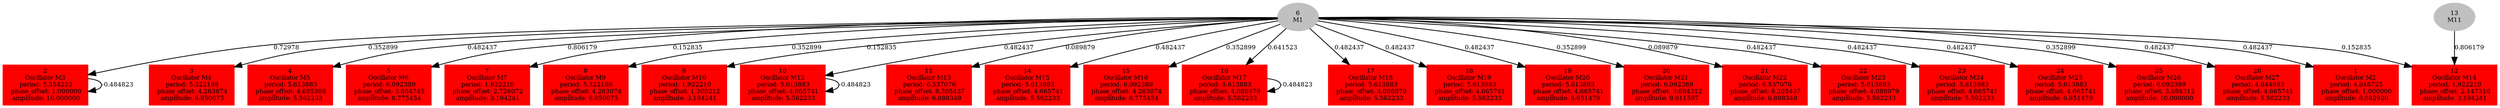  digraph g{ forcelabels=true;
1 [label=<1<BR />Oscillator M2<BR /> period: 4.846725<BR /> phase_offset: 1.000000<BR /> amplitude: 8.882920>, shape=box,color=red,style=filled,fontsize=8];2 [label=<2<BR />Oscillator M3<BR /> period: 5.354222<BR /> phase_offset: 1.000000<BR /> amplitude: 10.000000>, shape=box,color=red,style=filled,fontsize=8];3 [label=<3<BR />Oscillator M4<BR /> period: 5.322168<BR /> phase_offset: 4.263074<BR /> amplitude: 6.850075>, shape=box,color=red,style=filled,fontsize=8];4 [label=<4<BR />Oscillator M5<BR /> period: 5.613883<BR /> phase_offset: 4.685308<BR /> amplitude: 5.562233>, shape=box,color=red,style=filled,fontsize=8];5 [label=<5<BR />Oscillator M6<BR /> period: 6.092389<BR /> phase_offset: 3.664745<BR /> amplitude: 8.775454>, shape=box,color=red,style=filled,fontsize=8];6[label=<6<BR/>M1>,color="grey",style=filled,fontsize=8];
7 [label=<7<BR />Oscillator M7<BR /> period: 1.922210<BR /> phase_offset: 2.726072<BR /> amplitude: 3.194241>, shape=box,color=red,style=filled,fontsize=8];8 [label=<8<BR />Oscillator M9<BR /> period: 5.322168<BR /> phase_offset: 4.263074<BR /> amplitude: 6.850075>, shape=box,color=red,style=filled,fontsize=8];9 [label=<9<BR />Oscillator M10<BR /> period: 1.922210<BR /> phase_offset: 1.300212<BR /> amplitude: 3.194241>, shape=box,color=red,style=filled,fontsize=8];10 [label=<10<BR />Oscillator M12<BR /> period: 5.613883<BR /> phase_offset: 4.665741<BR /> amplitude: 5.562233>, shape=box,color=red,style=filled,fontsize=8];11 [label=<11<BR />Oscillator M13<BR /> period: 6.537076<BR /> phase_offset: 8.305437<BR /> amplitude: 6.888349>, shape=box,color=red,style=filled,fontsize=8];12 [label=<12<BR />Oscillator M14<BR /> period: 1.922210<BR /> phase_offset: 2.147310<BR /> amplitude: 3.194241>, shape=box,color=red,style=filled,fontsize=8];13[label=<13<BR/>M11>,color="grey",style=filled,fontsize=8];
14 [label=<14<BR />Oscillator M15<BR /> period: 5.613883<BR /> phase_offset: 4.665741<BR /> amplitude: 5.562233>, shape=box,color=red,style=filled,fontsize=8];15 [label=<15<BR />Oscillator M16<BR /> period: 6.092389<BR /> phase_offset: 4.263074<BR /> amplitude: 8.775454>, shape=box,color=red,style=filled,fontsize=8];16 [label=<16<BR />Oscillator M17<BR /> period: 5.613883<BR /> phase_offset: 4.086979<BR /> amplitude: 5.562233>, shape=box,color=red,style=filled,fontsize=8];17 [label=<17<BR />Oscillator M18<BR /> period: 5.613883<BR /> phase_offset: 4.086979<BR /> amplitude: 5.562233>, shape=box,color=red,style=filled,fontsize=8];18 [label=<18<BR />Oscillator M19<BR /> period: 5.613883<BR /> phase_offset: 4.665741<BR /> amplitude: 5.562233>, shape=box,color=red,style=filled,fontsize=8];19 [label=<19<BR />Oscillator M20<BR /> period: 5.613883<BR /> phase_offset: 4.665741<BR /> amplitude: 6.651479>, shape=box,color=red,style=filled,fontsize=8];20 [label=<20<BR />Oscillator M21<BR /> period: 6.092389<BR /> phase_offset: 3.684312<BR /> amplitude: 9.611587>, shape=box,color=red,style=filled,fontsize=8];21 [label=<21<BR />Oscillator M22<BR /> period: 6.537076<BR /> phase_offset: 8.305437<BR /> amplitude: 6.888349>, shape=box,color=red,style=filled,fontsize=8];22 [label=<22<BR />Oscillator M23<BR /> period: 5.613883<BR /> phase_offset: 4.086979<BR /> amplitude: 5.562233>, shape=box,color=red,style=filled,fontsize=8];23 [label=<23<BR />Oscillator M24<BR /> period: 5.613883<BR /> phase_offset: 4.665741<BR /> amplitude: 5.562233>, shape=box,color=red,style=filled,fontsize=8];24 [label=<24<BR />Oscillator M25<BR /> period: 5.613883<BR /> phase_offset: 4.665741<BR /> amplitude: 6.651479>, shape=box,color=red,style=filled,fontsize=8];25 [label=<25<BR />Oscillator M26<BR /> period: 6.092389<BR /> phase_offset: 3.684312<BR /> amplitude: 10.000000>, shape=box,color=red,style=filled,fontsize=8];26 [label=<26<BR />Oscillator M27<BR /> period: 4.844683<BR /> phase_offset: 4.665741<BR /> amplitude: 5.562233>, shape=box,color=red,style=filled,fontsize=8];2 -> 2[label="-0.484823 ",fontsize="8"];
6 -> 1[label="0.482437 ",fontsize="8"];
6 -> 2[label="0.72978 ",fontsize="8"];
6 -> 3[label="0.352899 ",fontsize="8"];
6 -> 4[label="0.482437 ",fontsize="8"];
6 -> 5[label="0.806179 ",fontsize="8"];
6 -> 7[label="0.152835 ",fontsize="8"];
6 -> 8[label="0.352899 ",fontsize="8"];
6 -> 9[label="0.152835 ",fontsize="8"];
6 -> 10[label="0.482437 ",fontsize="8"];
6 -> 11[label="0.089879 ",fontsize="8"];
6 -> 12[label="0.152835 ",fontsize="8"];
6 -> 14[label="0.482437 ",fontsize="8"];
6 -> 15[label="0.352899 ",fontsize="8"];
6 -> 16[label="0.641523 ",fontsize="8"];
6 -> 17[label="0.482437 ",fontsize="8"];
6 -> 18[label="0.482437 ",fontsize="8"];
6 -> 19[label="0.482437 ",fontsize="8"];
6 -> 20[label="0.352899 ",fontsize="8"];
6 -> 21[label="0.089879 ",fontsize="8"];
6 -> 22[label="0.482437 ",fontsize="8"];
6 -> 23[label="0.482437 ",fontsize="8"];
6 -> 24[label="0.482437 ",fontsize="8"];
6 -> 25[label="0.352899 ",fontsize="8"];
6 -> 26[label="0.482437 ",fontsize="8"];
10 -> 10[label="-0.484823 ",fontsize="8"];
13 -> 12[label="0.806179 ",fontsize="8"];
16 -> 16[label="-0.484823 ",fontsize="8"];
 }
